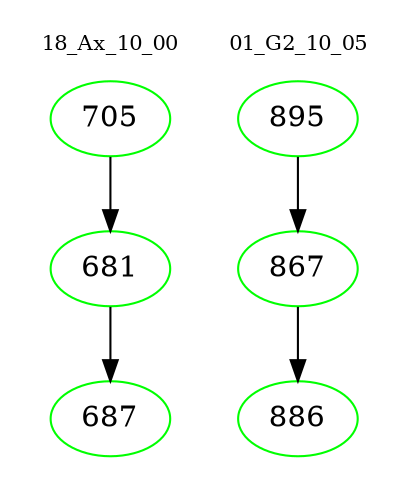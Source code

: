 digraph{
subgraph cluster_0 {
color = white
label = "18_Ax_10_00";
fontsize=10;
T0_705 [label="705", color="green"]
T0_705 -> T0_681 [color="black"]
T0_681 [label="681", color="green"]
T0_681 -> T0_687 [color="black"]
T0_687 [label="687", color="green"]
}
subgraph cluster_1 {
color = white
label = "01_G2_10_05";
fontsize=10;
T1_895 [label="895", color="green"]
T1_895 -> T1_867 [color="black"]
T1_867 [label="867", color="green"]
T1_867 -> T1_886 [color="black"]
T1_886 [label="886", color="green"]
}
}
